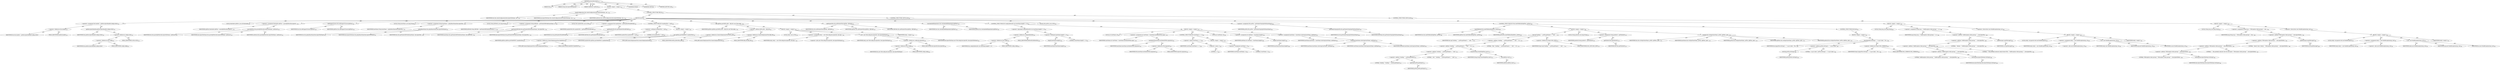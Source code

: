 digraph "processDescriptor" {  
"111669149714" [label = <(METHOD,processDescriptor)<SUB>417</SUB>> ]
"115964117001" [label = <(PARAM,this)<SUB>417</SUB>> ]
"115964117029" [label = <(PARAM,String descriptorFileName)<SUB>417</SUB>> ]
"115964117030" [label = <(PARAM,SAXParser saxParser)<SUB>417</SUB>> ]
"25769803817" [label = <(BLOCK,&lt;empty&gt;,&lt;empty&gt;)<SUB>417</SUB>> ]
"30064771233" [label = <(checkConfiguration,this.checkConfiguration(descriptorFileName, sax...)<SUB>419</SUB>> ]
"68719476748" [label = <(IDENTIFIER,this,this.checkConfiguration(descriptorFileName, sax...)<SUB>419</SUB>> ]
"68719476881" [label = <(IDENTIFIER,descriptorFileName,this.checkConfiguration(descriptorFileName, sax...)<SUB>419</SUB>> ]
"68719476882" [label = <(IDENTIFIER,saxParser,this.checkConfiguration(descriptorFileName, sax...)<SUB>419</SUB>> ]
"47244640278" [label = <(CONTROL_STRUCTURE,TRY,try)<SUB>421</SUB>> ]
"25769803818" [label = <(BLOCK,try,try)<SUB>421</SUB>> ]
"30064771234" [label = <(&lt;operator&gt;.assignment,this.handler = getDescriptorHandler(config.srcDir))<SUB>422</SUB>> ]
"30064771235" [label = <(&lt;operator&gt;.fieldAccess,this.handler)<SUB>422</SUB>> ]
"68719476883" [label = <(IDENTIFIER,this,this.handler = getDescriptorHandler(config.srcDir))> ]
"55834574900" [label = <(FIELD_IDENTIFIER,handler,handler)<SUB>422</SUB>> ]
"30064771236" [label = <(getDescriptorHandler,getDescriptorHandler(config.srcDir))<SUB>422</SUB>> ]
"68719476749" [label = <(IDENTIFIER,this,getDescriptorHandler(config.srcDir))<SUB>422</SUB>> ]
"30064771237" [label = <(&lt;operator&gt;.fieldAccess,config.srcDir)<SUB>422</SUB>> ]
"30064771238" [label = <(&lt;operator&gt;.fieldAccess,this.config)<SUB>422</SUB>> ]
"68719476884" [label = <(IDENTIFIER,this,getDescriptorHandler(config.srcDir))> ]
"55834574901" [label = <(FIELD_IDENTIFIER,config,config)<SUB>422</SUB>> ]
"55834574902" [label = <(FIELD_IDENTIFIER,srcDir,srcDir)<SUB>422</SUB>> ]
"94489280524" [label = <(LOCAL,Hashtable ejbFiles: java.util.Hashtable)<SUB>425</SUB>> ]
"30064771239" [label = <(&lt;operator&gt;.assignment,Hashtable ejbFiles = parseEjbFiles(descriptorFi...)<SUB>425</SUB>> ]
"68719476885" [label = <(IDENTIFIER,ejbFiles,Hashtable ejbFiles = parseEjbFiles(descriptorFi...)<SUB>425</SUB>> ]
"30064771240" [label = <(parseEjbFiles,this.parseEjbFiles(descriptorFileName, saxParser))<SUB>425</SUB>> ]
"68719476750" [label = <(IDENTIFIER,this,this.parseEjbFiles(descriptorFileName, saxParser))<SUB>425</SUB>> ]
"68719476886" [label = <(IDENTIFIER,descriptorFileName,this.parseEjbFiles(descriptorFileName, saxParser))<SUB>425</SUB>> ]
"68719476887" [label = <(IDENTIFIER,saxParser,this.parseEjbFiles(descriptorFileName, saxParser))<SUB>425</SUB>> ]
"30064771241" [label = <(addSupportClasses,this.addSupportClasses(ejbFiles))<SUB>428</SUB>> ]
"68719476751" [label = <(IDENTIFIER,this,this.addSupportClasses(ejbFiles))<SUB>428</SUB>> ]
"68719476888" [label = <(IDENTIFIER,ejbFiles,this.addSupportClasses(ejbFiles))<SUB>428</SUB>> ]
"94489280525" [label = <(LOCAL,String baseName: java.lang.String)<SUB>431</SUB>> ]
"30064771242" [label = <(&lt;operator&gt;.assignment,String baseName = getJarBaseName(descriptorFile...)<SUB>431</SUB>> ]
"68719476889" [label = <(IDENTIFIER,baseName,String baseName = getJarBaseName(descriptorFile...)<SUB>431</SUB>> ]
"30064771243" [label = <(getJarBaseName,this.getJarBaseName(descriptorFileName))<SUB>431</SUB>> ]
"68719476752" [label = <(IDENTIFIER,this,this.getJarBaseName(descriptorFileName))<SUB>431</SUB>> ]
"68719476890" [label = <(IDENTIFIER,descriptorFileName,this.getJarBaseName(descriptorFileName))<SUB>431</SUB>> ]
"94489280526" [label = <(LOCAL,String ddPrefix: java.lang.String)<SUB>433</SUB>> ]
"30064771244" [label = <(&lt;operator&gt;.assignment,String ddPrefix = getVendorDDPrefix(baseName, d...)<SUB>433</SUB>> ]
"68719476891" [label = <(IDENTIFIER,ddPrefix,String ddPrefix = getVendorDDPrefix(baseName, d...)<SUB>433</SUB>> ]
"30064771245" [label = <(getVendorDDPrefix,this.getVendorDDPrefix(baseName, descriptorFile...)<SUB>433</SUB>> ]
"68719476753" [label = <(IDENTIFIER,this,this.getVendorDDPrefix(baseName, descriptorFile...)<SUB>433</SUB>> ]
"68719476892" [label = <(IDENTIFIER,baseName,this.getVendorDDPrefix(baseName, descriptorFile...)<SUB>433</SUB>> ]
"68719476893" [label = <(IDENTIFIER,descriptorFileName,this.getVendorDDPrefix(baseName, descriptorFile...)<SUB>433</SUB>> ]
"94489280527" [label = <(LOCAL,File manifestFile: java.io.File)<SUB>435</SUB>> ]
"30064771246" [label = <(&lt;operator&gt;.assignment,File manifestFile = getManifestFile(ddPrefix))<SUB>435</SUB>> ]
"68719476894" [label = <(IDENTIFIER,manifestFile,File manifestFile = getManifestFile(ddPrefix))<SUB>435</SUB>> ]
"30064771247" [label = <(getManifestFile,this.getManifestFile(ddPrefix))<SUB>435</SUB>> ]
"68719476754" [label = <(IDENTIFIER,this,this.getManifestFile(ddPrefix))<SUB>435</SUB>> ]
"68719476895" [label = <(IDENTIFIER,ddPrefix,this.getManifestFile(ddPrefix))<SUB>435</SUB>> ]
"47244640279" [label = <(CONTROL_STRUCTURE,IF,if (manifestFile != null))<SUB>436</SUB>> ]
"30064771248" [label = <(&lt;operator&gt;.notEquals,manifestFile != null)<SUB>436</SUB>> ]
"68719476896" [label = <(IDENTIFIER,manifestFile,manifestFile != null)<SUB>436</SUB>> ]
"90194313245" [label = <(LITERAL,null,manifestFile != null)<SUB>436</SUB>> ]
"25769803819" [label = <(BLOCK,&lt;empty&gt;,&lt;empty&gt;)<SUB>436</SUB>> ]
"30064771249" [label = <(put,ejbFiles.put(MANIFEST, manifestFile))<SUB>437</SUB>> ]
"68719476897" [label = <(IDENTIFIER,ejbFiles,ejbFiles.put(MANIFEST, manifestFile))<SUB>437</SUB>> ]
"30064771250" [label = <(&lt;operator&gt;.fieldAccess,GenericDeploymentTool.MANIFEST)<SUB>437</SUB>> ]
"180388626440" [label = <(TYPE_REF,GenericDeploymentTool,GenericDeploymentTool)<SUB>437</SUB>> ]
"55834574903" [label = <(FIELD_IDENTIFIER,MANIFEST,MANIFEST)<SUB>437</SUB>> ]
"68719476898" [label = <(IDENTIFIER,manifestFile,ejbFiles.put(MANIFEST, manifestFile))<SUB>437</SUB>> ]
"30064771251" [label = <(put,ejbFiles.put(META_DIR + EJB_DD, new File(config...)<SUB>443</SUB>> ]
"68719476899" [label = <(IDENTIFIER,ejbFiles,ejbFiles.put(META_DIR + EJB_DD, new File(config...)<SUB>443</SUB>> ]
"30064771252" [label = <(&lt;operator&gt;.addition,META_DIR + EJB_DD)<SUB>443</SUB>> ]
"30064771253" [label = <(&lt;operator&gt;.fieldAccess,GenericDeploymentTool.META_DIR)<SUB>443</SUB>> ]
"180388626441" [label = <(TYPE_REF,GenericDeploymentTool,GenericDeploymentTool)<SUB>443</SUB>> ]
"55834574904" [label = <(FIELD_IDENTIFIER,META_DIR,META_DIR)<SUB>443</SUB>> ]
"30064771254" [label = <(&lt;operator&gt;.fieldAccess,GenericDeploymentTool.EJB_DD)<SUB>443</SUB>> ]
"180388626442" [label = <(TYPE_REF,GenericDeploymentTool,GenericDeploymentTool)<SUB>443</SUB>> ]
"55834574905" [label = <(FIELD_IDENTIFIER,EJB_DD,EJB_DD)<SUB>443</SUB>> ]
"25769803820" [label = <(BLOCK,&lt;empty&gt;,&lt;empty&gt;)<SUB>444</SUB>> ]
"94489280528" [label = <(LOCAL,$obj1: java.io.File)<SUB>444</SUB>> ]
"30064771255" [label = <(&lt;operator&gt;.assignment,$obj1 = new File(config.descriptorDir, descript...)<SUB>444</SUB>> ]
"68719476900" [label = <(IDENTIFIER,$obj1,$obj1 = new File(config.descriptorDir, descript...)<SUB>444</SUB>> ]
"30064771256" [label = <(&lt;operator&gt;.alloc,new File(config.descriptorDir, descriptorFileName))<SUB>444</SUB>> ]
"30064771257" [label = <(&lt;init&gt;,new File(config.descriptorDir, descriptorFileName))<SUB>444</SUB>> ]
"68719476901" [label = <(IDENTIFIER,$obj1,new File(config.descriptorDir, descriptorFileName))<SUB>444</SUB>> ]
"30064771258" [label = <(&lt;operator&gt;.fieldAccess,config.descriptorDir)<SUB>444</SUB>> ]
"30064771259" [label = <(&lt;operator&gt;.fieldAccess,this.config)<SUB>444</SUB>> ]
"68719476902" [label = <(IDENTIFIER,this,new File(config.descriptorDir, descriptorFileName))> ]
"55834574906" [label = <(FIELD_IDENTIFIER,config,config)<SUB>444</SUB>> ]
"55834574907" [label = <(FIELD_IDENTIFIER,descriptorDir,descriptorDir)<SUB>444</SUB>> ]
"68719476903" [label = <(IDENTIFIER,descriptorFileName,new File(config.descriptorDir, descriptorFileName))<SUB>444</SUB>> ]
"68719476904" [label = <(IDENTIFIER,$obj1,&lt;empty&gt;)<SUB>444</SUB>> ]
"30064771260" [label = <(addVendorFiles,this.addVendorFiles(ejbFiles, ddPrefix))<SUB>447</SUB>> ]
"68719476755" [label = <(IDENTIFIER,this,this.addVendorFiles(ejbFiles, ddPrefix))<SUB>447</SUB>> ]
"68719476905" [label = <(IDENTIFIER,ejbFiles,this.addVendorFiles(ejbFiles, ddPrefix))<SUB>447</SUB>> ]
"68719476906" [label = <(IDENTIFIER,ddPrefix,this.addVendorFiles(ejbFiles, ddPrefix))<SUB>447</SUB>> ]
"30064771261" [label = <(checkAndAddDependants,this.checkAndAddDependants(ejbFiles))<SUB>450</SUB>> ]
"68719476756" [label = <(IDENTIFIER,this,this.checkAndAddDependants(ejbFiles))<SUB>450</SUB>> ]
"68719476907" [label = <(IDENTIFIER,ejbFiles,this.checkAndAddDependants(ejbFiles))<SUB>450</SUB>> ]
"47244640280" [label = <(CONTROL_STRUCTURE,IF,if (config.flatDestDir &amp;&amp; baseName.length() != 0))<SUB>454</SUB>> ]
"30064771262" [label = <(&lt;operator&gt;.logicalAnd,config.flatDestDir &amp;&amp; baseName.length() != 0)<SUB>454</SUB>> ]
"30064771263" [label = <(&lt;operator&gt;.fieldAccess,config.flatDestDir)<SUB>454</SUB>> ]
"30064771264" [label = <(&lt;operator&gt;.fieldAccess,this.config)<SUB>454</SUB>> ]
"68719476908" [label = <(IDENTIFIER,this,config.flatDestDir &amp;&amp; baseName.length() != 0)> ]
"55834574908" [label = <(FIELD_IDENTIFIER,config,config)<SUB>454</SUB>> ]
"55834574909" [label = <(FIELD_IDENTIFIER,flatDestDir,flatDestDir)<SUB>454</SUB>> ]
"30064771265" [label = <(&lt;operator&gt;.notEquals,baseName.length() != 0)<SUB>454</SUB>> ]
"30064771266" [label = <(length,baseName.length())<SUB>454</SUB>> ]
"68719476909" [label = <(IDENTIFIER,baseName,baseName.length())<SUB>454</SUB>> ]
"90194313246" [label = <(LITERAL,0,baseName.length() != 0)<SUB>454</SUB>> ]
"25769803821" [label = <(BLOCK,&lt;empty&gt;,&lt;empty&gt;)<SUB>454</SUB>> ]
"94489280529" [label = <(LOCAL,int startName: int)<SUB>455</SUB>> ]
"30064771267" [label = <(&lt;operator&gt;.assignment,int startName = baseName.lastIndexOf(File.separ...)<SUB>455</SUB>> ]
"68719476910" [label = <(IDENTIFIER,startName,int startName = baseName.lastIndexOf(File.separ...)<SUB>455</SUB>> ]
"30064771268" [label = <(lastIndexOf,baseName.lastIndexOf(File.separator))<SUB>455</SUB>> ]
"68719476911" [label = <(IDENTIFIER,baseName,baseName.lastIndexOf(File.separator))<SUB>455</SUB>> ]
"30064771269" [label = <(&lt;operator&gt;.fieldAccess,File.separator)<SUB>455</SUB>> ]
"68719476912" [label = <(IDENTIFIER,File,baseName.lastIndexOf(File.separator))<SUB>455</SUB>> ]
"55834574910" [label = <(FIELD_IDENTIFIER,separator,separator)<SUB>455</SUB>> ]
"47244640281" [label = <(CONTROL_STRUCTURE,IF,if (startName == -1))<SUB>456</SUB>> ]
"30064771270" [label = <(&lt;operator&gt;.equals,startName == -1)<SUB>456</SUB>> ]
"68719476913" [label = <(IDENTIFIER,startName,startName == -1)<SUB>456</SUB>> ]
"30064771271" [label = <(&lt;operator&gt;.minus,-1)<SUB>456</SUB>> ]
"90194313247" [label = <(LITERAL,1,-1)<SUB>456</SUB>> ]
"25769803822" [label = <(BLOCK,&lt;empty&gt;,&lt;empty&gt;)<SUB>456</SUB>> ]
"30064771272" [label = <(&lt;operator&gt;.assignment,startName = 0)<SUB>457</SUB>> ]
"68719476914" [label = <(IDENTIFIER,startName,startName = 0)<SUB>457</SUB>> ]
"90194313248" [label = <(LITERAL,0,startName = 0)<SUB>457</SUB>> ]
"94489280530" [label = <(LOCAL,int endName: int)<SUB>460</SUB>> ]
"30064771273" [label = <(&lt;operator&gt;.assignment,int endName = baseName.length())<SUB>460</SUB>> ]
"68719476915" [label = <(IDENTIFIER,endName,int endName = baseName.length())<SUB>460</SUB>> ]
"30064771274" [label = <(length,baseName.length())<SUB>460</SUB>> ]
"68719476916" [label = <(IDENTIFIER,baseName,baseName.length())<SUB>460</SUB>> ]
"30064771275" [label = <(&lt;operator&gt;.assignment,baseName = baseName.substring(startName, endName))<SUB>461</SUB>> ]
"68719476917" [label = <(IDENTIFIER,baseName,baseName = baseName.substring(startName, endName))<SUB>461</SUB>> ]
"30064771276" [label = <(substring,baseName.substring(startName, endName))<SUB>461</SUB>> ]
"68719476918" [label = <(IDENTIFIER,baseName,baseName.substring(startName, endName))<SUB>461</SUB>> ]
"68719476919" [label = <(IDENTIFIER,startName,baseName.substring(startName, endName))<SUB>461</SUB>> ]
"68719476920" [label = <(IDENTIFIER,endName,baseName.substring(startName, endName))<SUB>461</SUB>> ]
"94489280531" [label = <(LOCAL,File jarFile: java.io.File)<SUB>464</SUB>> ]
"30064771277" [label = <(&lt;operator&gt;.assignment,File jarFile = getVendorOutputJarFile(baseName))<SUB>464</SUB>> ]
"68719476921" [label = <(IDENTIFIER,jarFile,File jarFile = getVendorOutputJarFile(baseName))<SUB>464</SUB>> ]
"30064771278" [label = <(getVendorOutputJarFile,this.getVendorOutputJarFile(baseName))<SUB>464</SUB>> ]
"68719476757" [label = <(IDENTIFIER,this,this.getVendorOutputJarFile(baseName))<SUB>464</SUB>> ]
"68719476922" [label = <(IDENTIFIER,baseName,this.getVendorOutputJarFile(baseName))<SUB>464</SUB>> ]
"47244640282" [label = <(CONTROL_STRUCTURE,IF,if (this.needToRebuild(ejbFiles, jarFile)))<SUB>468</SUB>> ]
"30064771279" [label = <(needToRebuild,this.needToRebuild(ejbFiles, jarFile))<SUB>468</SUB>> ]
"68719476758" [label = <(IDENTIFIER,this,this.needToRebuild(ejbFiles, jarFile))<SUB>468</SUB>> ]
"68719476923" [label = <(IDENTIFIER,ejbFiles,this.needToRebuild(ejbFiles, jarFile))<SUB>468</SUB>> ]
"68719476924" [label = <(IDENTIFIER,jarFile,this.needToRebuild(ejbFiles, jarFile))<SUB>468</SUB>> ]
"25769803823" [label = <(BLOCK,&lt;empty&gt;,&lt;empty&gt;)<SUB>468</SUB>> ]
"30064771280" [label = <(log,log(&quot;building &quot; + jarFile.getName() + &quot; with &quot; ...)<SUB>470</SUB>> ]
"68719476759" [label = <(IDENTIFIER,this,log(&quot;building &quot; + jarFile.getName() + &quot; with &quot; ...)<SUB>470</SUB>> ]
"30064771281" [label = <(&lt;operator&gt;.addition,&quot;building &quot; + jarFile.getName() + &quot; with &quot; + St...)<SUB>470</SUB>> ]
"30064771282" [label = <(&lt;operator&gt;.addition,&quot;building &quot; + jarFile.getName() + &quot; with &quot; + St...)<SUB>470</SUB>> ]
"30064771283" [label = <(&lt;operator&gt;.addition,&quot;building &quot; + jarFile.getName() + &quot; with &quot;)<SUB>470</SUB>> ]
"30064771284" [label = <(&lt;operator&gt;.addition,&quot;building &quot; + jarFile.getName())<SUB>470</SUB>> ]
"90194313249" [label = <(LITERAL,&quot;building &quot;,&quot;building &quot; + jarFile.getName())<SUB>470</SUB>> ]
"30064771285" [label = <(getName,jarFile.getName())<SUB>471</SUB>> ]
"68719476925" [label = <(IDENTIFIER,jarFile,jarFile.getName())<SUB>471</SUB>> ]
"90194313250" [label = <(LITERAL,&quot; with &quot;,&quot;building &quot; + jarFile.getName() + &quot; with &quot;)<SUB>472</SUB>> ]
"30064771286" [label = <(valueOf,String.valueOf(ejbFiles.size()))<SUB>473</SUB>> ]
"68719476926" [label = <(IDENTIFIER,String,String.valueOf(ejbFiles.size()))<SUB>473</SUB>> ]
"30064771287" [label = <(size,ejbFiles.size())<SUB>473</SUB>> ]
"68719476927" [label = <(IDENTIFIER,ejbFiles,ejbFiles.size())<SUB>473</SUB>> ]
"90194313251" [label = <(LITERAL,&quot; files&quot;,&quot;building &quot; + jarFile.getName() + &quot; with &quot; + St...)<SUB>474</SUB>> ]
"30064771288" [label = <(&lt;operator&gt;.fieldAccess,Project.MSG_INFO)<SUB>475</SUB>> ]
"68719476928" [label = <(IDENTIFIER,Project,log(&quot;building &quot; + jarFile.getName() + &quot; with &quot; ...)<SUB>475</SUB>> ]
"55834574911" [label = <(FIELD_IDENTIFIER,MSG_INFO,MSG_INFO)<SUB>475</SUB>> ]
"94489280532" [label = <(LOCAL,String publicId: java.lang.String)<SUB>478</SUB>> ]
"30064771289" [label = <(&lt;operator&gt;.assignment,String publicId = getPublicId())<SUB>478</SUB>> ]
"68719476929" [label = <(IDENTIFIER,publicId,String publicId = getPublicId())<SUB>478</SUB>> ]
"30064771290" [label = <(getPublicId,this.getPublicId())<SUB>478</SUB>> ]
"68719476760" [label = <(IDENTIFIER,this,this.getPublicId())<SUB>478</SUB>> ]
"30064771291" [label = <(writeJar,this.writeJar(baseName, jarFile, ejbFiles, publ...)<SUB>479</SUB>> ]
"68719476761" [label = <(IDENTIFIER,this,this.writeJar(baseName, jarFile, ejbFiles, publ...)<SUB>479</SUB>> ]
"68719476930" [label = <(IDENTIFIER,baseName,this.writeJar(baseName, jarFile, ejbFiles, publ...)<SUB>479</SUB>> ]
"68719476931" [label = <(IDENTIFIER,jarFile,this.writeJar(baseName, jarFile, ejbFiles, publ...)<SUB>479</SUB>> ]
"68719476932" [label = <(IDENTIFIER,ejbFiles,this.writeJar(baseName, jarFile, ejbFiles, publ...)<SUB>479</SUB>> ]
"68719476933" [label = <(IDENTIFIER,publicId,this.writeJar(baseName, jarFile, ejbFiles, publ...)<SUB>479</SUB>> ]
"47244640283" [label = <(CONTROL_STRUCTURE,ELSE,else)<SUB>481</SUB>> ]
"25769803824" [label = <(BLOCK,&lt;empty&gt;,&lt;empty&gt;)<SUB>481</SUB>> ]
"30064771292" [label = <(log,log(jarFile.toString() + &quot; is up to date.&quot;, Pro...)<SUB>483</SUB>> ]
"68719476762" [label = <(IDENTIFIER,this,log(jarFile.toString() + &quot; is up to date.&quot;, Pro...)<SUB>483</SUB>> ]
"30064771293" [label = <(&lt;operator&gt;.addition,jarFile.toString() + &quot; is up to date.&quot;)<SUB>483</SUB>> ]
"30064771294" [label = <(toString,jarFile.toString())<SUB>483</SUB>> ]
"68719476934" [label = <(IDENTIFIER,jarFile,jarFile.toString())<SUB>483</SUB>> ]
"90194313252" [label = <(LITERAL,&quot; is up to date.&quot;,jarFile.toString() + &quot; is up to date.&quot;)<SUB>483</SUB>> ]
"30064771295" [label = <(&lt;operator&gt;.fieldAccess,Project.MSG_VERBOSE)<SUB>484</SUB>> ]
"68719476935" [label = <(IDENTIFIER,Project,log(jarFile.toString() + &quot; is up to date.&quot;, Pro...)<SUB>484</SUB>> ]
"55834574912" [label = <(FIELD_IDENTIFIER,MSG_VERBOSE,MSG_VERBOSE)<SUB>484</SUB>> ]
"47244640284" [label = <(CONTROL_STRUCTURE,CATCH,catch)<SUB>487</SUB>> ]
"25769803825" [label = <(BLOCK,&lt;empty&gt;,&lt;empty&gt;)<SUB>487</SUB>> ]
"94489280533" [label = <(LOCAL,String msg: java.lang.String)<SUB>488</SUB>> ]
"30064771296" [label = <(&lt;operator&gt;.assignment,String msg = &quot;SAXException while parsing '&quot; + d...)<SUB>488</SUB>> ]
"68719476936" [label = <(IDENTIFIER,msg,String msg = &quot;SAXException while parsing '&quot; + d...)<SUB>488</SUB>> ]
"30064771297" [label = <(&lt;operator&gt;.addition,&quot;SAXException while parsing '&quot; + descriptorFile...)<SUB>488</SUB>> ]
"30064771298" [label = <(&lt;operator&gt;.addition,&quot;SAXException while parsing '&quot; + descriptorFile...)<SUB>488</SUB>> ]
"30064771299" [label = <(&lt;operator&gt;.addition,&quot;SAXException while parsing '&quot; + descriptorFile...)<SUB>488</SUB>> ]
"30064771300" [label = <(&lt;operator&gt;.addition,&quot;SAXException while parsing '&quot; + descriptorFile...)<SUB>488</SUB>> ]
"90194313253" [label = <(LITERAL,&quot;SAXException while parsing '&quot;,&quot;SAXException while parsing '&quot; + descriptorFile...)<SUB>488</SUB>> ]
"30064771301" [label = <(toString,descriptorFileName.toString())<SUB>489</SUB>> ]
"68719476937" [label = <(IDENTIFIER,descriptorFileName,descriptorFileName.toString())<SUB>489</SUB>> ]
"90194313254" [label = <(LITERAL,&quot;'. This probably indicates badly-formed XML.&quot;,&quot;SAXException while parsing '&quot; + descriptorFile...)<SUB>490</SUB>> ]
"90194313255" [label = <(LITERAL,&quot;  Details: &quot;,&quot;SAXException while parsing '&quot; + descriptorFile...)<SUB>491</SUB>> ]
"30064771302" [label = <(getMessage,se.getMessage())<SUB>492</SUB>> ]
"68719476938" [label = <(IDENTIFIER,se,se.getMessage())<SUB>492</SUB>> ]
"30064771303" [label = <(&lt;operator&gt;.throw,throw new BuildException(msg, se);)<SUB>493</SUB>> ]
"25769803826" [label = <(BLOCK,&lt;empty&gt;,&lt;empty&gt;)<SUB>493</SUB>> ]
"94489280534" [label = <(LOCAL,$obj2: org.apache.tools.ant.BuildException)<SUB>493</SUB>> ]
"30064771304" [label = <(&lt;operator&gt;.assignment,$obj2 = new BuildException(msg, se))<SUB>493</SUB>> ]
"68719476939" [label = <(IDENTIFIER,$obj2,$obj2 = new BuildException(msg, se))<SUB>493</SUB>> ]
"30064771305" [label = <(&lt;operator&gt;.alloc,new BuildException(msg, se))<SUB>493</SUB>> ]
"30064771306" [label = <(&lt;init&gt;,new BuildException(msg, se))<SUB>493</SUB>> ]
"68719476940" [label = <(IDENTIFIER,$obj2,new BuildException(msg, se))<SUB>493</SUB>> ]
"68719476941" [label = <(IDENTIFIER,msg,new BuildException(msg, se))<SUB>493</SUB>> ]
"68719476942" [label = <(IDENTIFIER,se,new BuildException(msg, se))<SUB>493</SUB>> ]
"68719476943" [label = <(IDENTIFIER,$obj2,&lt;empty&gt;)<SUB>493</SUB>> ]
"47244640285" [label = <(CONTROL_STRUCTURE,CATCH,catch)<SUB>494</SUB>> ]
"25769803827" [label = <(BLOCK,&lt;empty&gt;,&lt;empty&gt;)<SUB>494</SUB>> ]
"94489280535" [label = <(LOCAL,String msg: java.lang.String)<SUB>495</SUB>> ]
"30064771307" [label = <(&lt;operator&gt;.assignment,String msg = &quot;IOException while parsing'&quot; + des...)<SUB>495</SUB>> ]
"68719476944" [label = <(IDENTIFIER,msg,String msg = &quot;IOException while parsing'&quot; + des...)<SUB>495</SUB>> ]
"30064771308" [label = <(&lt;operator&gt;.addition,&quot;IOException while parsing'&quot; + descriptorFileNa...)<SUB>495</SUB>> ]
"30064771309" [label = <(&lt;operator&gt;.addition,&quot;IOException while parsing'&quot; + descriptorFileNa...)<SUB>495</SUB>> ]
"30064771310" [label = <(&lt;operator&gt;.addition,&quot;IOException while parsing'&quot; + descriptorFileNa...)<SUB>495</SUB>> ]
"30064771311" [label = <(&lt;operator&gt;.addition,&quot;IOException while parsing'&quot; + descriptorFileNa...)<SUB>495</SUB>> ]
"90194313256" [label = <(LITERAL,&quot;IOException while parsing'&quot;,&quot;IOException while parsing'&quot; + descriptorFileNa...)<SUB>495</SUB>> ]
"30064771312" [label = <(toString,descriptorFileName.toString())<SUB>496</SUB>> ]
"68719476945" [label = <(IDENTIFIER,descriptorFileName,descriptorFileName.toString())<SUB>496</SUB>> ]
"90194313257" [label = <(LITERAL,&quot;'.  This probably indicates that the descriptor&quot;,&quot;IOException while parsing'&quot; + descriptorFileNa...)<SUB>497</SUB>> ]
"90194313258" [label = <(LITERAL,&quot; doesn't exist. Details: &quot;,&quot;IOException while parsing'&quot; + descriptorFileNa...)<SUB>498</SUB>> ]
"30064771313" [label = <(getMessage,ioe.getMessage())<SUB>499</SUB>> ]
"68719476946" [label = <(IDENTIFIER,ioe,ioe.getMessage())<SUB>499</SUB>> ]
"30064771314" [label = <(&lt;operator&gt;.throw,throw new BuildException(msg, ioe);)<SUB>500</SUB>> ]
"25769803828" [label = <(BLOCK,&lt;empty&gt;,&lt;empty&gt;)<SUB>500</SUB>> ]
"94489280536" [label = <(LOCAL,$obj3: org.apache.tools.ant.BuildException)<SUB>500</SUB>> ]
"30064771315" [label = <(&lt;operator&gt;.assignment,$obj3 = new BuildException(msg, ioe))<SUB>500</SUB>> ]
"68719476947" [label = <(IDENTIFIER,$obj3,$obj3 = new BuildException(msg, ioe))<SUB>500</SUB>> ]
"30064771316" [label = <(&lt;operator&gt;.alloc,new BuildException(msg, ioe))<SUB>500</SUB>> ]
"30064771317" [label = <(&lt;init&gt;,new BuildException(msg, ioe))<SUB>500</SUB>> ]
"68719476948" [label = <(IDENTIFIER,$obj3,new BuildException(msg, ioe))<SUB>500</SUB>> ]
"68719476949" [label = <(IDENTIFIER,msg,new BuildException(msg, ioe))<SUB>500</SUB>> ]
"68719476950" [label = <(IDENTIFIER,ioe,new BuildException(msg, ioe))<SUB>500</SUB>> ]
"68719476951" [label = <(IDENTIFIER,$obj3,&lt;empty&gt;)<SUB>500</SUB>> ]
"133143986239" [label = <(MODIFIER,PUBLIC)> ]
"133143986240" [label = <(MODIFIER,VIRTUAL)> ]
"128849018898" [label = <(METHOD_RETURN,void)<SUB>417</SUB>> ]
  "111669149714" -> "115964117001"  [ label = "AST: "] 
  "111669149714" -> "115964117029"  [ label = "AST: "] 
  "111669149714" -> "115964117030"  [ label = "AST: "] 
  "111669149714" -> "25769803817"  [ label = "AST: "] 
  "111669149714" -> "133143986239"  [ label = "AST: "] 
  "111669149714" -> "133143986240"  [ label = "AST: "] 
  "111669149714" -> "128849018898"  [ label = "AST: "] 
  "25769803817" -> "30064771233"  [ label = "AST: "] 
  "25769803817" -> "47244640278"  [ label = "AST: "] 
  "30064771233" -> "68719476748"  [ label = "AST: "] 
  "30064771233" -> "68719476881"  [ label = "AST: "] 
  "30064771233" -> "68719476882"  [ label = "AST: "] 
  "47244640278" -> "25769803818"  [ label = "AST: "] 
  "47244640278" -> "47244640284"  [ label = "AST: "] 
  "47244640278" -> "47244640285"  [ label = "AST: "] 
  "25769803818" -> "30064771234"  [ label = "AST: "] 
  "25769803818" -> "94489280524"  [ label = "AST: "] 
  "25769803818" -> "30064771239"  [ label = "AST: "] 
  "25769803818" -> "30064771241"  [ label = "AST: "] 
  "25769803818" -> "94489280525"  [ label = "AST: "] 
  "25769803818" -> "30064771242"  [ label = "AST: "] 
  "25769803818" -> "94489280526"  [ label = "AST: "] 
  "25769803818" -> "30064771244"  [ label = "AST: "] 
  "25769803818" -> "94489280527"  [ label = "AST: "] 
  "25769803818" -> "30064771246"  [ label = "AST: "] 
  "25769803818" -> "47244640279"  [ label = "AST: "] 
  "25769803818" -> "30064771251"  [ label = "AST: "] 
  "25769803818" -> "30064771260"  [ label = "AST: "] 
  "25769803818" -> "30064771261"  [ label = "AST: "] 
  "25769803818" -> "47244640280"  [ label = "AST: "] 
  "25769803818" -> "94489280531"  [ label = "AST: "] 
  "25769803818" -> "30064771277"  [ label = "AST: "] 
  "25769803818" -> "47244640282"  [ label = "AST: "] 
  "30064771234" -> "30064771235"  [ label = "AST: "] 
  "30064771234" -> "30064771236"  [ label = "AST: "] 
  "30064771235" -> "68719476883"  [ label = "AST: "] 
  "30064771235" -> "55834574900"  [ label = "AST: "] 
  "30064771236" -> "68719476749"  [ label = "AST: "] 
  "30064771236" -> "30064771237"  [ label = "AST: "] 
  "30064771237" -> "30064771238"  [ label = "AST: "] 
  "30064771237" -> "55834574902"  [ label = "AST: "] 
  "30064771238" -> "68719476884"  [ label = "AST: "] 
  "30064771238" -> "55834574901"  [ label = "AST: "] 
  "30064771239" -> "68719476885"  [ label = "AST: "] 
  "30064771239" -> "30064771240"  [ label = "AST: "] 
  "30064771240" -> "68719476750"  [ label = "AST: "] 
  "30064771240" -> "68719476886"  [ label = "AST: "] 
  "30064771240" -> "68719476887"  [ label = "AST: "] 
  "30064771241" -> "68719476751"  [ label = "AST: "] 
  "30064771241" -> "68719476888"  [ label = "AST: "] 
  "30064771242" -> "68719476889"  [ label = "AST: "] 
  "30064771242" -> "30064771243"  [ label = "AST: "] 
  "30064771243" -> "68719476752"  [ label = "AST: "] 
  "30064771243" -> "68719476890"  [ label = "AST: "] 
  "30064771244" -> "68719476891"  [ label = "AST: "] 
  "30064771244" -> "30064771245"  [ label = "AST: "] 
  "30064771245" -> "68719476753"  [ label = "AST: "] 
  "30064771245" -> "68719476892"  [ label = "AST: "] 
  "30064771245" -> "68719476893"  [ label = "AST: "] 
  "30064771246" -> "68719476894"  [ label = "AST: "] 
  "30064771246" -> "30064771247"  [ label = "AST: "] 
  "30064771247" -> "68719476754"  [ label = "AST: "] 
  "30064771247" -> "68719476895"  [ label = "AST: "] 
  "47244640279" -> "30064771248"  [ label = "AST: "] 
  "47244640279" -> "25769803819"  [ label = "AST: "] 
  "30064771248" -> "68719476896"  [ label = "AST: "] 
  "30064771248" -> "90194313245"  [ label = "AST: "] 
  "25769803819" -> "30064771249"  [ label = "AST: "] 
  "30064771249" -> "68719476897"  [ label = "AST: "] 
  "30064771249" -> "30064771250"  [ label = "AST: "] 
  "30064771249" -> "68719476898"  [ label = "AST: "] 
  "30064771250" -> "180388626440"  [ label = "AST: "] 
  "30064771250" -> "55834574903"  [ label = "AST: "] 
  "30064771251" -> "68719476899"  [ label = "AST: "] 
  "30064771251" -> "30064771252"  [ label = "AST: "] 
  "30064771251" -> "25769803820"  [ label = "AST: "] 
  "30064771252" -> "30064771253"  [ label = "AST: "] 
  "30064771252" -> "30064771254"  [ label = "AST: "] 
  "30064771253" -> "180388626441"  [ label = "AST: "] 
  "30064771253" -> "55834574904"  [ label = "AST: "] 
  "30064771254" -> "180388626442"  [ label = "AST: "] 
  "30064771254" -> "55834574905"  [ label = "AST: "] 
  "25769803820" -> "94489280528"  [ label = "AST: "] 
  "25769803820" -> "30064771255"  [ label = "AST: "] 
  "25769803820" -> "30064771257"  [ label = "AST: "] 
  "25769803820" -> "68719476904"  [ label = "AST: "] 
  "30064771255" -> "68719476900"  [ label = "AST: "] 
  "30064771255" -> "30064771256"  [ label = "AST: "] 
  "30064771257" -> "68719476901"  [ label = "AST: "] 
  "30064771257" -> "30064771258"  [ label = "AST: "] 
  "30064771257" -> "68719476903"  [ label = "AST: "] 
  "30064771258" -> "30064771259"  [ label = "AST: "] 
  "30064771258" -> "55834574907"  [ label = "AST: "] 
  "30064771259" -> "68719476902"  [ label = "AST: "] 
  "30064771259" -> "55834574906"  [ label = "AST: "] 
  "30064771260" -> "68719476755"  [ label = "AST: "] 
  "30064771260" -> "68719476905"  [ label = "AST: "] 
  "30064771260" -> "68719476906"  [ label = "AST: "] 
  "30064771261" -> "68719476756"  [ label = "AST: "] 
  "30064771261" -> "68719476907"  [ label = "AST: "] 
  "47244640280" -> "30064771262"  [ label = "AST: "] 
  "47244640280" -> "25769803821"  [ label = "AST: "] 
  "30064771262" -> "30064771263"  [ label = "AST: "] 
  "30064771262" -> "30064771265"  [ label = "AST: "] 
  "30064771263" -> "30064771264"  [ label = "AST: "] 
  "30064771263" -> "55834574909"  [ label = "AST: "] 
  "30064771264" -> "68719476908"  [ label = "AST: "] 
  "30064771264" -> "55834574908"  [ label = "AST: "] 
  "30064771265" -> "30064771266"  [ label = "AST: "] 
  "30064771265" -> "90194313246"  [ label = "AST: "] 
  "30064771266" -> "68719476909"  [ label = "AST: "] 
  "25769803821" -> "94489280529"  [ label = "AST: "] 
  "25769803821" -> "30064771267"  [ label = "AST: "] 
  "25769803821" -> "47244640281"  [ label = "AST: "] 
  "25769803821" -> "94489280530"  [ label = "AST: "] 
  "25769803821" -> "30064771273"  [ label = "AST: "] 
  "25769803821" -> "30064771275"  [ label = "AST: "] 
  "30064771267" -> "68719476910"  [ label = "AST: "] 
  "30064771267" -> "30064771268"  [ label = "AST: "] 
  "30064771268" -> "68719476911"  [ label = "AST: "] 
  "30064771268" -> "30064771269"  [ label = "AST: "] 
  "30064771269" -> "68719476912"  [ label = "AST: "] 
  "30064771269" -> "55834574910"  [ label = "AST: "] 
  "47244640281" -> "30064771270"  [ label = "AST: "] 
  "47244640281" -> "25769803822"  [ label = "AST: "] 
  "30064771270" -> "68719476913"  [ label = "AST: "] 
  "30064771270" -> "30064771271"  [ label = "AST: "] 
  "30064771271" -> "90194313247"  [ label = "AST: "] 
  "25769803822" -> "30064771272"  [ label = "AST: "] 
  "30064771272" -> "68719476914"  [ label = "AST: "] 
  "30064771272" -> "90194313248"  [ label = "AST: "] 
  "30064771273" -> "68719476915"  [ label = "AST: "] 
  "30064771273" -> "30064771274"  [ label = "AST: "] 
  "30064771274" -> "68719476916"  [ label = "AST: "] 
  "30064771275" -> "68719476917"  [ label = "AST: "] 
  "30064771275" -> "30064771276"  [ label = "AST: "] 
  "30064771276" -> "68719476918"  [ label = "AST: "] 
  "30064771276" -> "68719476919"  [ label = "AST: "] 
  "30064771276" -> "68719476920"  [ label = "AST: "] 
  "30064771277" -> "68719476921"  [ label = "AST: "] 
  "30064771277" -> "30064771278"  [ label = "AST: "] 
  "30064771278" -> "68719476757"  [ label = "AST: "] 
  "30064771278" -> "68719476922"  [ label = "AST: "] 
  "47244640282" -> "30064771279"  [ label = "AST: "] 
  "47244640282" -> "25769803823"  [ label = "AST: "] 
  "47244640282" -> "47244640283"  [ label = "AST: "] 
  "30064771279" -> "68719476758"  [ label = "AST: "] 
  "30064771279" -> "68719476923"  [ label = "AST: "] 
  "30064771279" -> "68719476924"  [ label = "AST: "] 
  "25769803823" -> "30064771280"  [ label = "AST: "] 
  "25769803823" -> "94489280532"  [ label = "AST: "] 
  "25769803823" -> "30064771289"  [ label = "AST: "] 
  "25769803823" -> "30064771291"  [ label = "AST: "] 
  "30064771280" -> "68719476759"  [ label = "AST: "] 
  "30064771280" -> "30064771281"  [ label = "AST: "] 
  "30064771280" -> "30064771288"  [ label = "AST: "] 
  "30064771281" -> "30064771282"  [ label = "AST: "] 
  "30064771281" -> "90194313251"  [ label = "AST: "] 
  "30064771282" -> "30064771283"  [ label = "AST: "] 
  "30064771282" -> "30064771286"  [ label = "AST: "] 
  "30064771283" -> "30064771284"  [ label = "AST: "] 
  "30064771283" -> "90194313250"  [ label = "AST: "] 
  "30064771284" -> "90194313249"  [ label = "AST: "] 
  "30064771284" -> "30064771285"  [ label = "AST: "] 
  "30064771285" -> "68719476925"  [ label = "AST: "] 
  "30064771286" -> "68719476926"  [ label = "AST: "] 
  "30064771286" -> "30064771287"  [ label = "AST: "] 
  "30064771287" -> "68719476927"  [ label = "AST: "] 
  "30064771288" -> "68719476928"  [ label = "AST: "] 
  "30064771288" -> "55834574911"  [ label = "AST: "] 
  "30064771289" -> "68719476929"  [ label = "AST: "] 
  "30064771289" -> "30064771290"  [ label = "AST: "] 
  "30064771290" -> "68719476760"  [ label = "AST: "] 
  "30064771291" -> "68719476761"  [ label = "AST: "] 
  "30064771291" -> "68719476930"  [ label = "AST: "] 
  "30064771291" -> "68719476931"  [ label = "AST: "] 
  "30064771291" -> "68719476932"  [ label = "AST: "] 
  "30064771291" -> "68719476933"  [ label = "AST: "] 
  "47244640283" -> "25769803824"  [ label = "AST: "] 
  "25769803824" -> "30064771292"  [ label = "AST: "] 
  "30064771292" -> "68719476762"  [ label = "AST: "] 
  "30064771292" -> "30064771293"  [ label = "AST: "] 
  "30064771292" -> "30064771295"  [ label = "AST: "] 
  "30064771293" -> "30064771294"  [ label = "AST: "] 
  "30064771293" -> "90194313252"  [ label = "AST: "] 
  "30064771294" -> "68719476934"  [ label = "AST: "] 
  "30064771295" -> "68719476935"  [ label = "AST: "] 
  "30064771295" -> "55834574912"  [ label = "AST: "] 
  "47244640284" -> "25769803825"  [ label = "AST: "] 
  "25769803825" -> "94489280533"  [ label = "AST: "] 
  "25769803825" -> "30064771296"  [ label = "AST: "] 
  "25769803825" -> "30064771303"  [ label = "AST: "] 
  "30064771296" -> "68719476936"  [ label = "AST: "] 
  "30064771296" -> "30064771297"  [ label = "AST: "] 
  "30064771297" -> "30064771298"  [ label = "AST: "] 
  "30064771297" -> "30064771302"  [ label = "AST: "] 
  "30064771298" -> "30064771299"  [ label = "AST: "] 
  "30064771298" -> "90194313255"  [ label = "AST: "] 
  "30064771299" -> "30064771300"  [ label = "AST: "] 
  "30064771299" -> "90194313254"  [ label = "AST: "] 
  "30064771300" -> "90194313253"  [ label = "AST: "] 
  "30064771300" -> "30064771301"  [ label = "AST: "] 
  "30064771301" -> "68719476937"  [ label = "AST: "] 
  "30064771302" -> "68719476938"  [ label = "AST: "] 
  "30064771303" -> "25769803826"  [ label = "AST: "] 
  "25769803826" -> "94489280534"  [ label = "AST: "] 
  "25769803826" -> "30064771304"  [ label = "AST: "] 
  "25769803826" -> "30064771306"  [ label = "AST: "] 
  "25769803826" -> "68719476943"  [ label = "AST: "] 
  "30064771304" -> "68719476939"  [ label = "AST: "] 
  "30064771304" -> "30064771305"  [ label = "AST: "] 
  "30064771306" -> "68719476940"  [ label = "AST: "] 
  "30064771306" -> "68719476941"  [ label = "AST: "] 
  "30064771306" -> "68719476942"  [ label = "AST: "] 
  "47244640285" -> "25769803827"  [ label = "AST: "] 
  "25769803827" -> "94489280535"  [ label = "AST: "] 
  "25769803827" -> "30064771307"  [ label = "AST: "] 
  "25769803827" -> "30064771314"  [ label = "AST: "] 
  "30064771307" -> "68719476944"  [ label = "AST: "] 
  "30064771307" -> "30064771308"  [ label = "AST: "] 
  "30064771308" -> "30064771309"  [ label = "AST: "] 
  "30064771308" -> "30064771313"  [ label = "AST: "] 
  "30064771309" -> "30064771310"  [ label = "AST: "] 
  "30064771309" -> "90194313258"  [ label = "AST: "] 
  "30064771310" -> "30064771311"  [ label = "AST: "] 
  "30064771310" -> "90194313257"  [ label = "AST: "] 
  "30064771311" -> "90194313256"  [ label = "AST: "] 
  "30064771311" -> "30064771312"  [ label = "AST: "] 
  "30064771312" -> "68719476945"  [ label = "AST: "] 
  "30064771313" -> "68719476946"  [ label = "AST: "] 
  "30064771314" -> "25769803828"  [ label = "AST: "] 
  "25769803828" -> "94489280536"  [ label = "AST: "] 
  "25769803828" -> "30064771315"  [ label = "AST: "] 
  "25769803828" -> "30064771317"  [ label = "AST: "] 
  "25769803828" -> "68719476951"  [ label = "AST: "] 
  "30064771315" -> "68719476947"  [ label = "AST: "] 
  "30064771315" -> "30064771316"  [ label = "AST: "] 
  "30064771317" -> "68719476948"  [ label = "AST: "] 
  "30064771317" -> "68719476949"  [ label = "AST: "] 
  "30064771317" -> "68719476950"  [ label = "AST: "] 
  "111669149714" -> "115964117001"  [ label = "DDG: "] 
  "111669149714" -> "115964117029"  [ label = "DDG: "] 
  "111669149714" -> "115964117030"  [ label = "DDG: "] 
}
